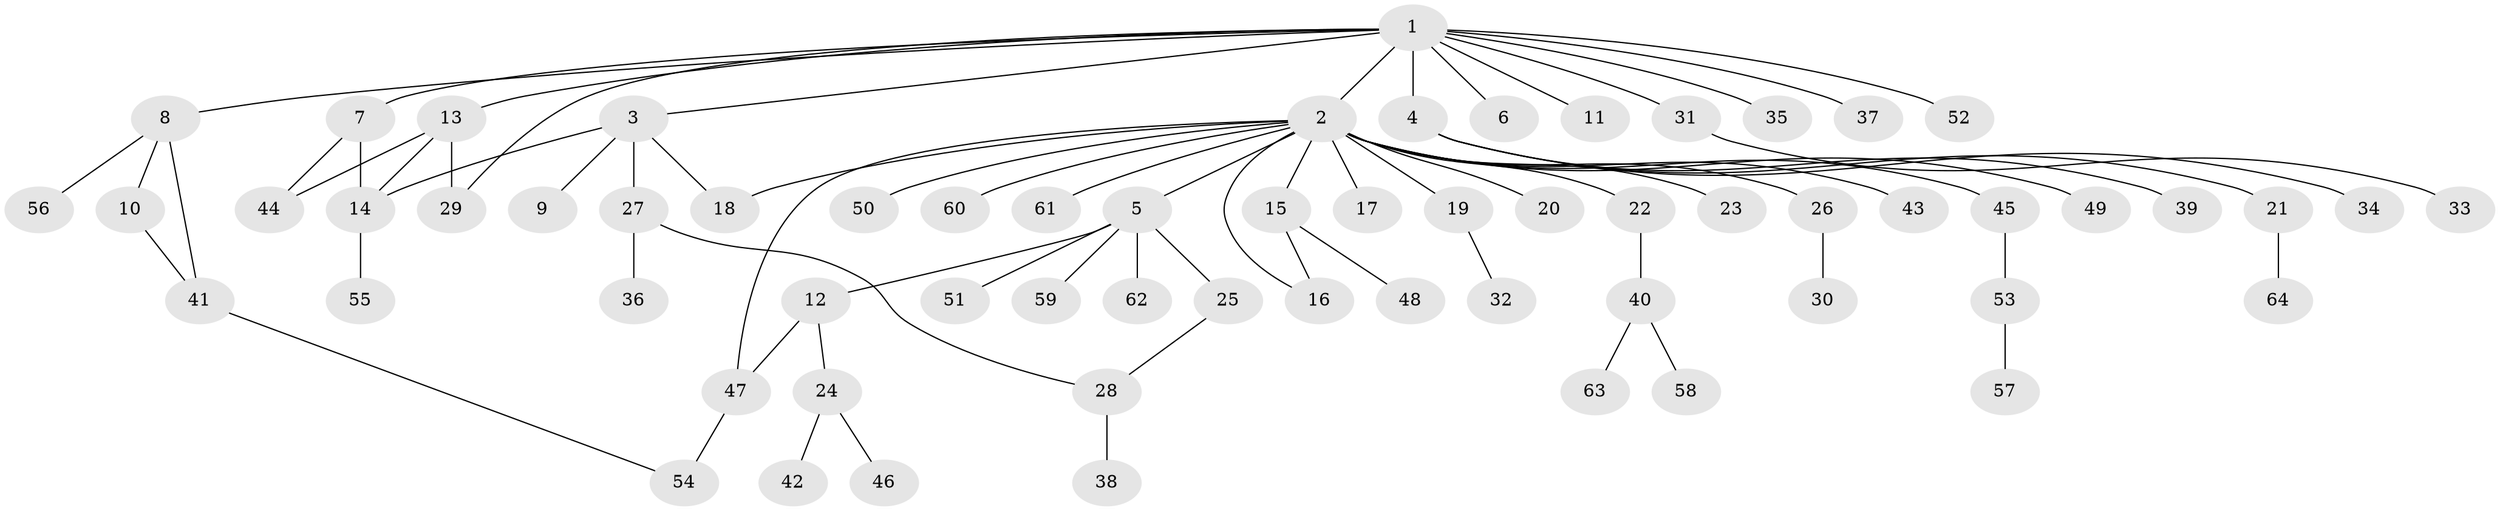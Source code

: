 // Generated by graph-tools (version 1.1) at 2025/49/03/09/25 03:49:57]
// undirected, 64 vertices, 73 edges
graph export_dot {
graph [start="1"]
  node [color=gray90,style=filled];
  1;
  2;
  3;
  4;
  5;
  6;
  7;
  8;
  9;
  10;
  11;
  12;
  13;
  14;
  15;
  16;
  17;
  18;
  19;
  20;
  21;
  22;
  23;
  24;
  25;
  26;
  27;
  28;
  29;
  30;
  31;
  32;
  33;
  34;
  35;
  36;
  37;
  38;
  39;
  40;
  41;
  42;
  43;
  44;
  45;
  46;
  47;
  48;
  49;
  50;
  51;
  52;
  53;
  54;
  55;
  56;
  57;
  58;
  59;
  60;
  61;
  62;
  63;
  64;
  1 -- 2;
  1 -- 3;
  1 -- 4;
  1 -- 6;
  1 -- 7;
  1 -- 8;
  1 -- 11;
  1 -- 13;
  1 -- 29;
  1 -- 31;
  1 -- 35;
  1 -- 37;
  1 -- 52;
  2 -- 5;
  2 -- 15;
  2 -- 16;
  2 -- 17;
  2 -- 18;
  2 -- 19;
  2 -- 20;
  2 -- 22;
  2 -- 23;
  2 -- 26;
  2 -- 43;
  2 -- 45;
  2 -- 47;
  2 -- 49;
  2 -- 50;
  2 -- 60;
  2 -- 61;
  3 -- 9;
  3 -- 14;
  3 -- 18;
  3 -- 27;
  4 -- 21;
  4 -- 34;
  4 -- 39;
  5 -- 12;
  5 -- 25;
  5 -- 51;
  5 -- 59;
  5 -- 62;
  7 -- 14;
  7 -- 44;
  8 -- 10;
  8 -- 41;
  8 -- 56;
  10 -- 41;
  12 -- 24;
  12 -- 47;
  13 -- 14;
  13 -- 29;
  13 -- 44;
  14 -- 55;
  15 -- 16;
  15 -- 48;
  19 -- 32;
  21 -- 64;
  22 -- 40;
  24 -- 42;
  24 -- 46;
  25 -- 28;
  26 -- 30;
  27 -- 28;
  27 -- 36;
  28 -- 38;
  31 -- 33;
  40 -- 58;
  40 -- 63;
  41 -- 54;
  45 -- 53;
  47 -- 54;
  53 -- 57;
}
